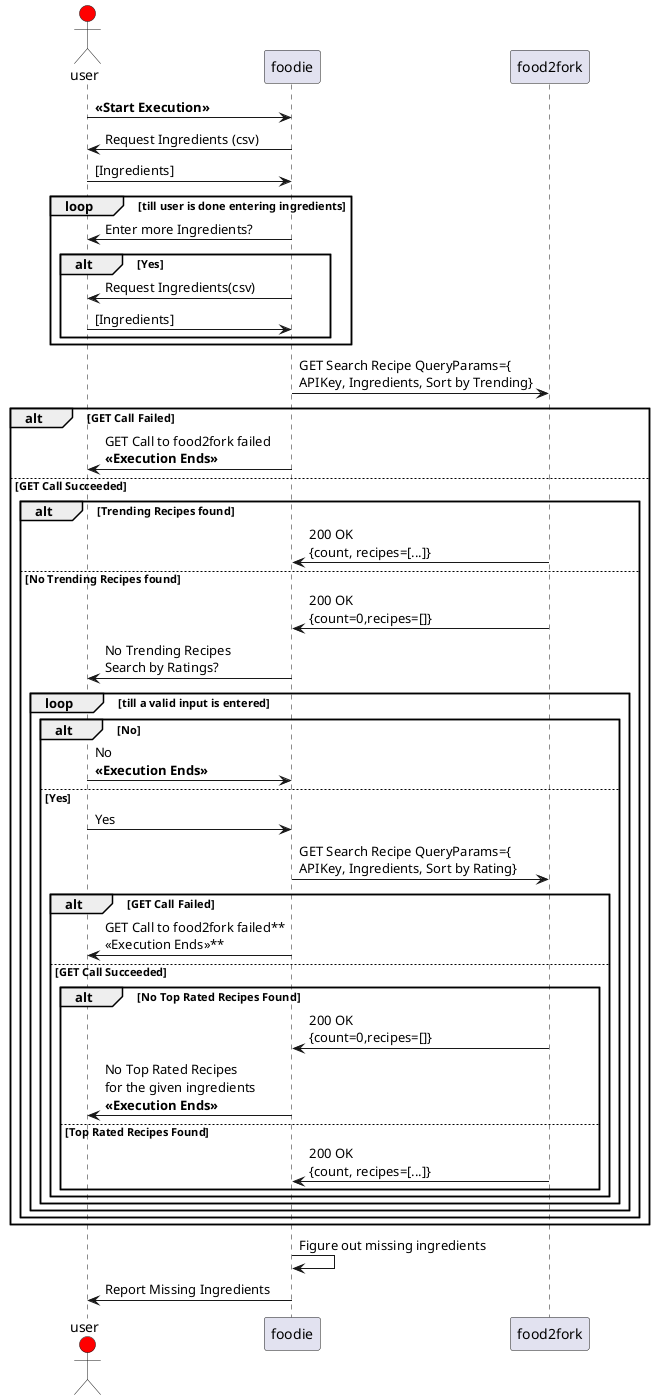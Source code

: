 @startuml
actor user #red
participant foodie
participant food2fork

user->foodie: **<<Start Execution>>**
foodie->user: Request Ingredients (csv)
user->foodie: [Ingredients]

loop till user is done entering ingredients
    foodie->user: Enter more Ingredients?
    alt Yes
        foodie->user: Request Ingredients(csv)
        user->foodie: [Ingredients]
    end
end

foodie->food2fork: GET Search Recipe QueryParams={\nAPIKey, Ingredients, Sort by Trending}
alt GET Call Failed
    foodie->user: GET Call to food2fork failed\n**<<Execution Ends>>**
else GET Call Succeeded
    alt Trending Recipes found
        food2fork->foodie: 200 OK\n{count, recipes=[...]}
    else No Trending Recipes found
        food2fork->foodie: 200 OK\n{count=0,recipes=[]}
        foodie->user:No Trending Recipes\nSearch by Ratings?
        loop till a valid input is entered
            alt No
                user->foodie: No\n**<<Execution Ends>>**
            else Yes
                user->foodie: Yes
                foodie->food2fork: GET Search Recipe QueryParams={\nAPIKey, Ingredients, Sort by Rating}
                alt GET Call Failed
                    foodie->user: GET Call to food2fork failed**\n<<Execution Ends>>**
                else GET Call Succeeded
                    alt No Top Rated Recipes Found
                        food2fork->foodie: 200 OK\n{count=0,recipes=[]}
                        foodie->user: No Top Rated Recipes\nfor the given ingredients\n**<<Execution Ends>>**
                    else Top Rated Recipes Found
                        food2fork->foodie: 200 OK\n{count, recipes=[...]}
                    end
                end
            end
        end
    end
end
foodie->foodie: Figure out missing ingredients
foodie->user: Report Missing Ingredients

@enduml